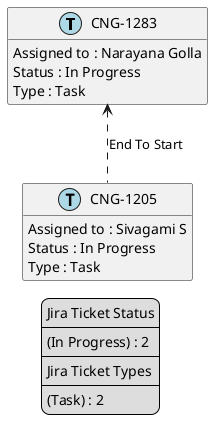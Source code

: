 @startuml
'https://plantuml.com/class-diagram

' GENERATE CLASS DIAGRAM ===========
' Generated at    : Mon Apr 15 11:44:38 CEST 2024

hide empty members

legend
Jira Ticket Status
----
(In Progress) : 2
----
Jira Ticket Types
----
(Task) : 2
end legend


' Tickets =======
class "CNG-1283" << (T,lightblue) >> {
  Assigned to : Narayana Golla
  Status : In Progress
  Type : Task
}

class "CNG-1205" << (T,lightblue) >> {
  Assigned to : Sivagami S
  Status : In Progress
  Type : Task
}



' Links =======
"CNG-1283" <.. "CNG-1205" : End To Start


@enduml
